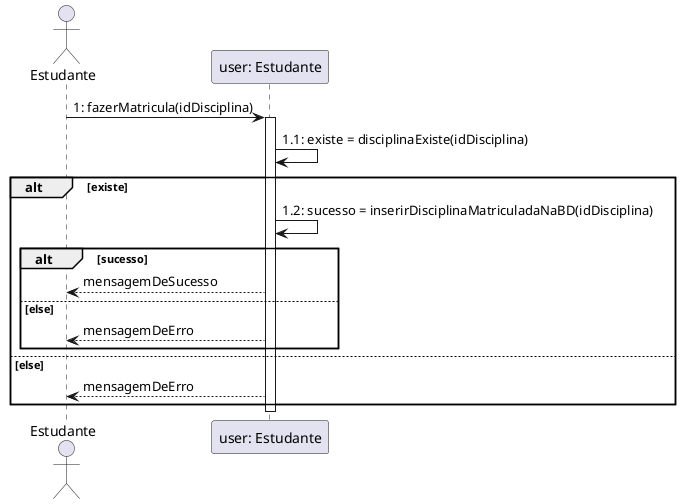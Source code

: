 @startuml fazer_matricula
actor Estudante
Estudante->"user: Estudante": 1: fazerMatricula(idDisciplina)
activate "user: Estudante"
"user: Estudante"->"user: Estudante": 1.1: existe = disciplinaExiste(idDisciplina) 
alt existe
"user: Estudante"->"user: Estudante": 1.2: sucesso = inserirDisciplinaMatriculadaNaBD(idDisciplina)
alt sucesso
"user: Estudante"-->Estudante: mensagemDeSucesso
else else
"user: Estudante"-->Estudante: mensagemDeErro
end
else else
"user: Estudante"-->Estudante: mensagemDeErro
end
deactivate "user: Estudante"
@enduml